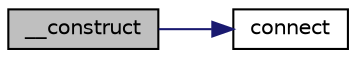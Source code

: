 digraph G
{
  edge [fontname="Helvetica",fontsize="10",labelfontname="Helvetica",labelfontsize="10"];
  node [fontname="Helvetica",fontsize="10",shape=record];
  rankdir=LR;
  Node1 [label="__construct",height=0.2,width=0.4,color="black", fillcolor="grey75", style="filled" fontcolor="black"];
  Node1 -> Node2 [color="midnightblue",fontsize="10",style="solid",fontname="Helvetica"];
  Node2 [label="connect",height=0.2,width=0.4,color="black", fillcolor="white", style="filled",URL="$class_my_s_q_li_database.html#a4c4f3316747e665b9e02f6ddcba4117c"];
}
